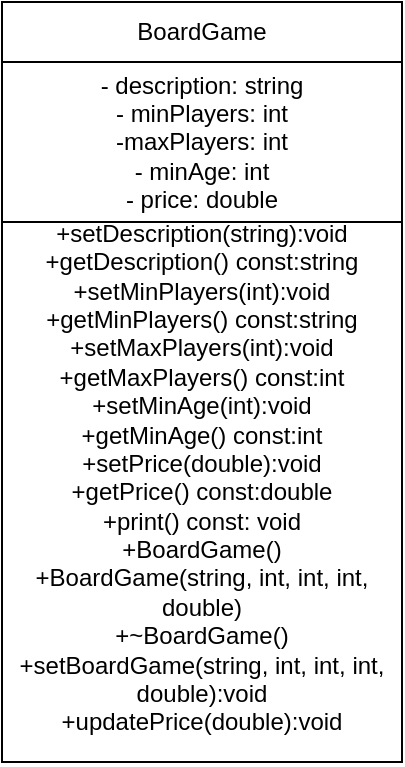 <mxfile version="16.4.6" type="device"><diagram id="SRjsR9qqFdPoTUh2o9oC" name="Page-1"><mxGraphModel dx="1422" dy="754" grid="1" gridSize="10" guides="1" tooltips="1" connect="1" arrows="1" fold="1" page="1" pageScale="1" pageWidth="850" pageHeight="1100" math="0" shadow="0"><root><mxCell id="0"/><mxCell id="1" parent="0"/><mxCell id="M64-lVnO4n3PUg-bZszl-1" value="- description: string&lt;br&gt;- minPlayers: int&lt;br&gt;-maxPlayers: int&lt;br&gt;- minAge: int&lt;br&gt;- price: double" style="rounded=0;whiteSpace=wrap;html=1;" parent="1" vertex="1"><mxGeometry x="360" y="280" width="200" height="80" as="geometry"/></mxCell><mxCell id="M64-lVnO4n3PUg-bZszl-2" value="BoardGame" style="rounded=0;whiteSpace=wrap;html=1;" parent="1" vertex="1"><mxGeometry x="360" y="250" width="200" height="30" as="geometry"/></mxCell><mxCell id="M64-lVnO4n3PUg-bZszl-3" value="+setDescription(string):void&lt;br&gt;+getDescription() const:string&lt;br&gt;+setMinPlayers(int):void&lt;br&gt;+getMinPlayers() const:string&lt;br&gt;+setMaxPlayers(int):void&lt;br&gt;+getMaxPlayers() const:int&lt;br&gt;+setMinAge(int):void&lt;br&gt;+getMinAge() const:int&lt;br&gt;+setPrice(double):void&lt;br&gt;+getPrice() const:double&lt;br&gt;+print() const: void&lt;br&gt;+BoardGame()&lt;br&gt;+BoardGame(string, int, int, int, double)&lt;br&gt;+~BoardGame()&lt;br&gt;+setBoardGame(string, int, int, int, double):void&lt;br&gt;+updatePrice(double):void&lt;br&gt;&lt;br&gt;" style="rounded=0;whiteSpace=wrap;html=1;" parent="1" vertex="1"><mxGeometry x="360" y="360" width="200" height="270" as="geometry"/></mxCell></root></mxGraphModel></diagram></mxfile>